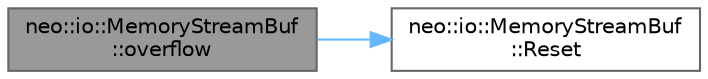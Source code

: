 digraph "neo::io::MemoryStreamBuf::overflow"
{
 // LATEX_PDF_SIZE
  bgcolor="transparent";
  edge [fontname=Helvetica,fontsize=10,labelfontname=Helvetica,labelfontsize=10];
  node [fontname=Helvetica,fontsize=10,shape=box,height=0.2,width=0.4];
  rankdir="LR";
  Node1 [id="Node000001",label="neo::io::MemoryStreamBuf\l::overflow",height=0.2,width=0.4,color="gray40", fillcolor="grey60", style="filled", fontcolor="black",tooltip=" "];
  Node1 -> Node2 [id="edge1_Node000001_Node000002",color="steelblue1",style="solid",tooltip=" "];
  Node2 [id="Node000002",label="neo::io::MemoryStreamBuf\l::Reset",height=0.2,width=0.4,color="grey40", fillcolor="white", style="filled",URL="$classneo_1_1io_1_1_memory_stream_buf.html#a7c43920feef4a72a1a0902f5ac7ffe2b",tooltip=" "];
}
